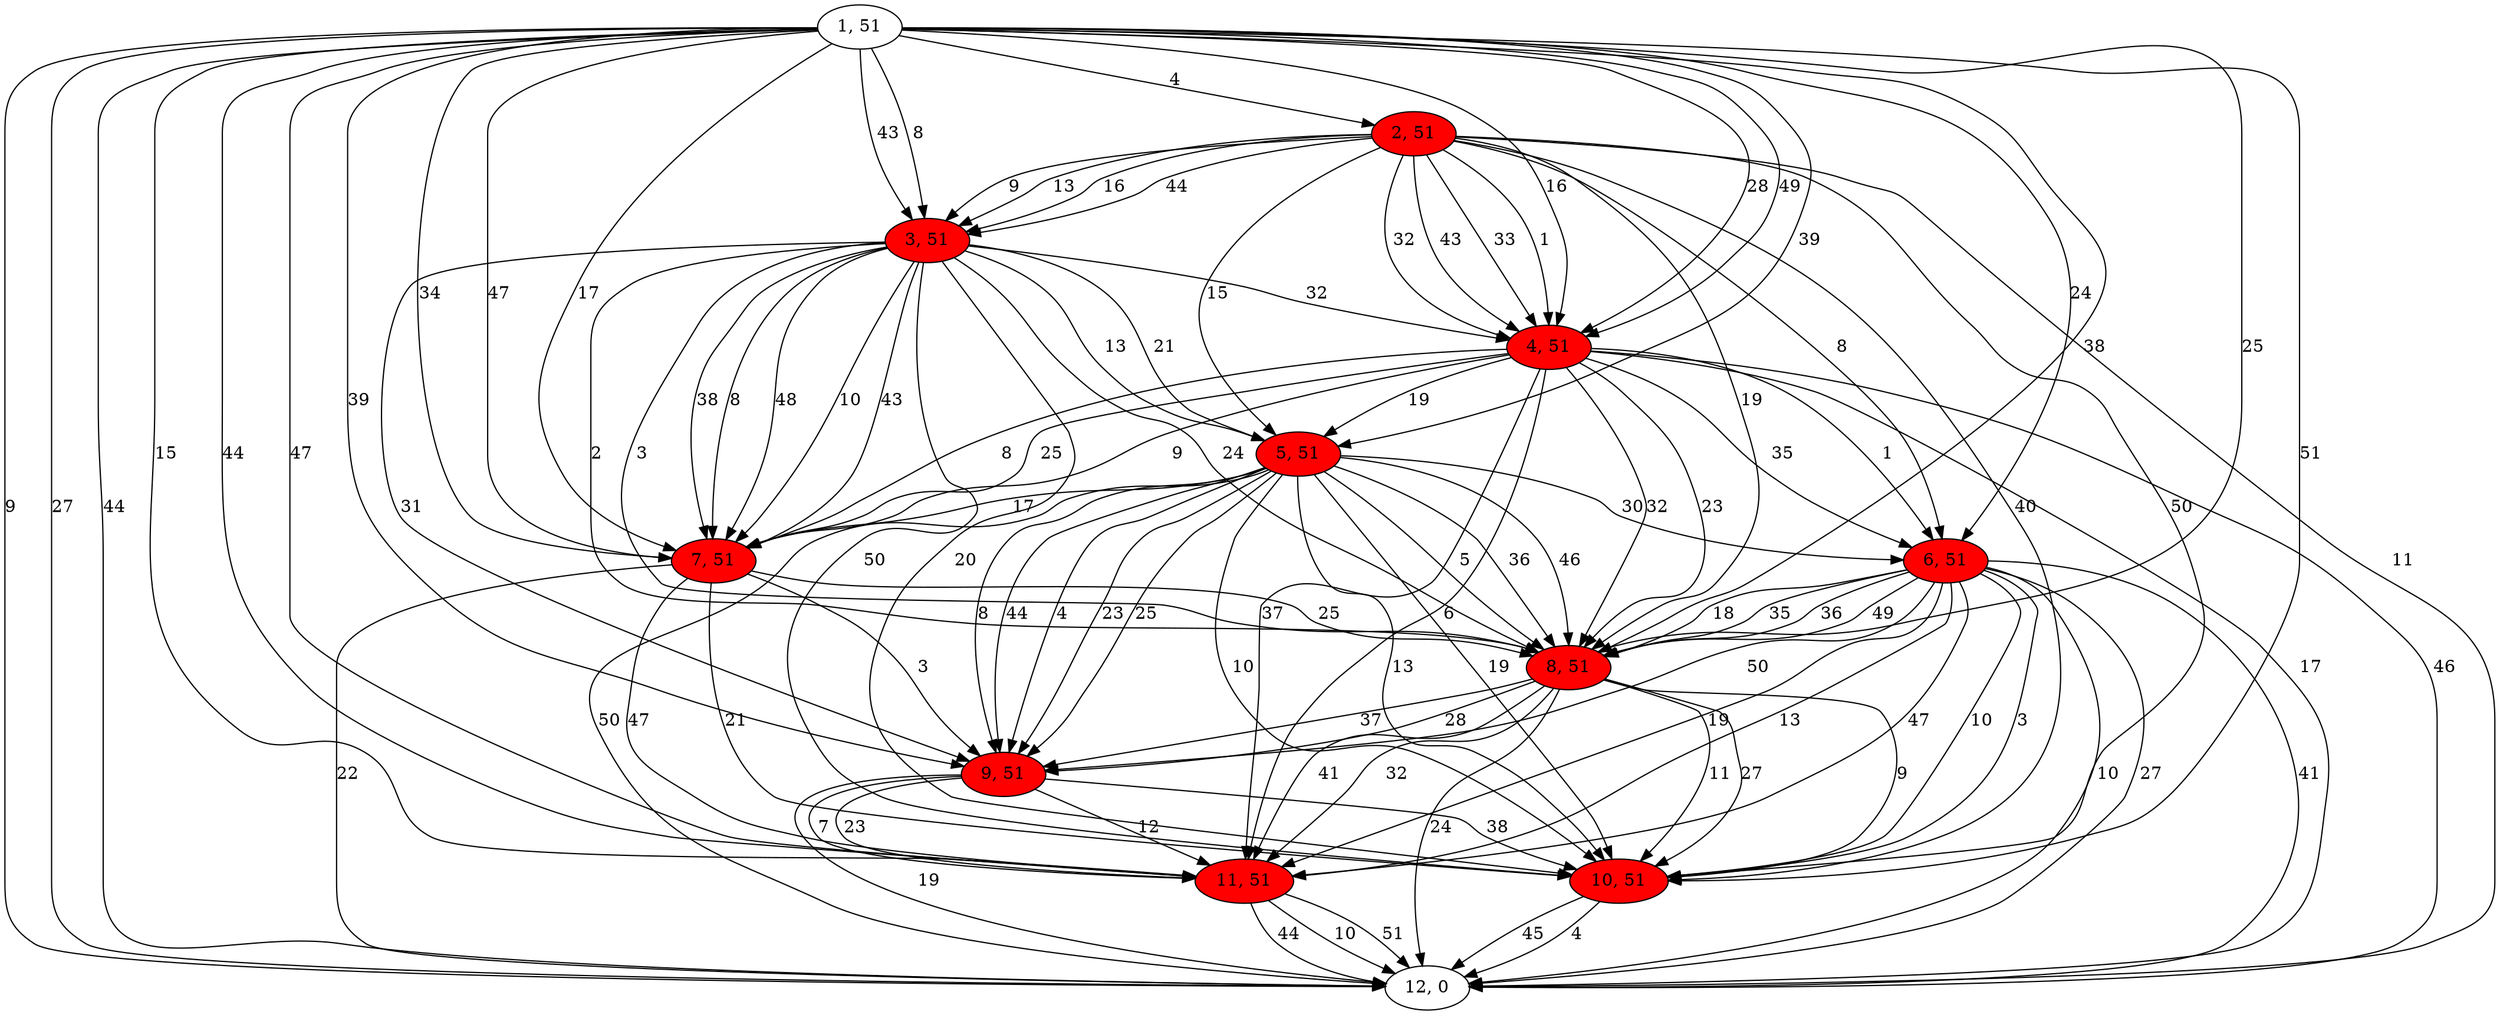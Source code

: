 digraph G{
1[label="1, 51"]
2[label="2, 51"]
3[label="3, 51"]
4[label="4, 51"]
5[label="5, 51"]
6[label="6, 51"]
7[label="7, 51"]
8[label="8, 51"]
9[label="9, 51"]
10[label="10, 51"]
11[label="11, 51"]
12[label="12, 0"]
1->11[label="47"]
1->7[label="17"]
1->10[label="51"]
1->8[label="38"]
1->11[label="15"]
1->6[label="24"]
1->7[label="34"]
1->12[label="9"]
1->12[label="27"]
1->7[label="47"]
1->5[label="39"]
1->9[label="39"]
1->4[label="28"]
1->4[label="49"]
1->3[label="43"]
1->12[label="44"]
1->8[label="25"]
1->3[label="8"]
1->4[label="16"]
1->11[label="44"]
1->2[label="4"]
2[style = filled,fillcolor=red]
2->3[label="44"]
2->10[label="50"]
2->4[label="33"]
2->5[label="15"]
2->3[label="9"]
2->4[label="43"]
2->8[label="19"]
2->3[label="13"]
2->6[label="8"]
2->4[label="1"]
2->12[label="11"]
2->10[label="40"]
2->4[label="32"]
2->3[label="16"]
3[style = filled,fillcolor=red]
3->8[label="24"]
3->4[label="32"]
3->9[label="31"]
3->7[label="48"]
3->10[label="50"]
3->7[label="8"]
3->10[label="20"]
3->7[label="43"]
3->7[label="38"]
3->5[label="21"]
3->8[label="2"]
3->8[label="3"]
3->7[label="10"]
3->5[label="13"]
4[style = filled,fillcolor=red]
4->7[label="9"]
4->11[label="6"]
4->7[label="8"]
4->8[label="23"]
4->6[label="35"]
4->8[label="32"]
4->6[label="1"]
4->12[label="46"]
4->5[label="19"]
4->7[label="25"]
4->11[label="37"]
4->12[label="17"]
5[style = filled,fillcolor=red]
5->8[label="5"]
5->10[label="10"]
5->10[label="13"]
5->9[label="44"]
5->8[label="36"]
5->10[label="19"]
5->12[label="50"]
5->7[label="17"]
5->8[label="46"]
5->9[label="4"]
5->9[label="23"]
5->9[label="25"]
5->9[label="8"]
5->6[label="30"]
6[style = filled,fillcolor=red]
6->9[label="50"]
6->8[label="35"]
6->12[label="41"]
6->11[label="19"]
6->8[label="36"]
6->11[label="13"]
6->8[label="49"]
6->10[label="10"]
6->10[label="3"]
6->8[label="18"]
6->12[label="10"]
6->12[label="27"]
6->11[label="47"]
7[style = filled,fillcolor=red]
7->9[label="3"]
7->10[label="21"]
7->11[label="47"]
7->12[label="22"]
7->8[label="25"]
8[style = filled,fillcolor=red]
8->10[label="9"]
8->10[label="11"]
8->10[label="27"]
8->9[label="37"]
8->11[label="41"]
8->9[label="28"]
8->12[label="24"]
8->11[label="32"]
9[style = filled,fillcolor=red]
9->10[label="38"]
9->12[label="19"]
9->11[label="23"]
9->11[label="12"]
9->11[label="7"]
10[style = filled,fillcolor=red]
10->12[label="45"]
10->12[label="4"]
11[style = filled,fillcolor=red]
11->12[label="44"]
11->12[label="10"]
11->12[label="51"]
}
